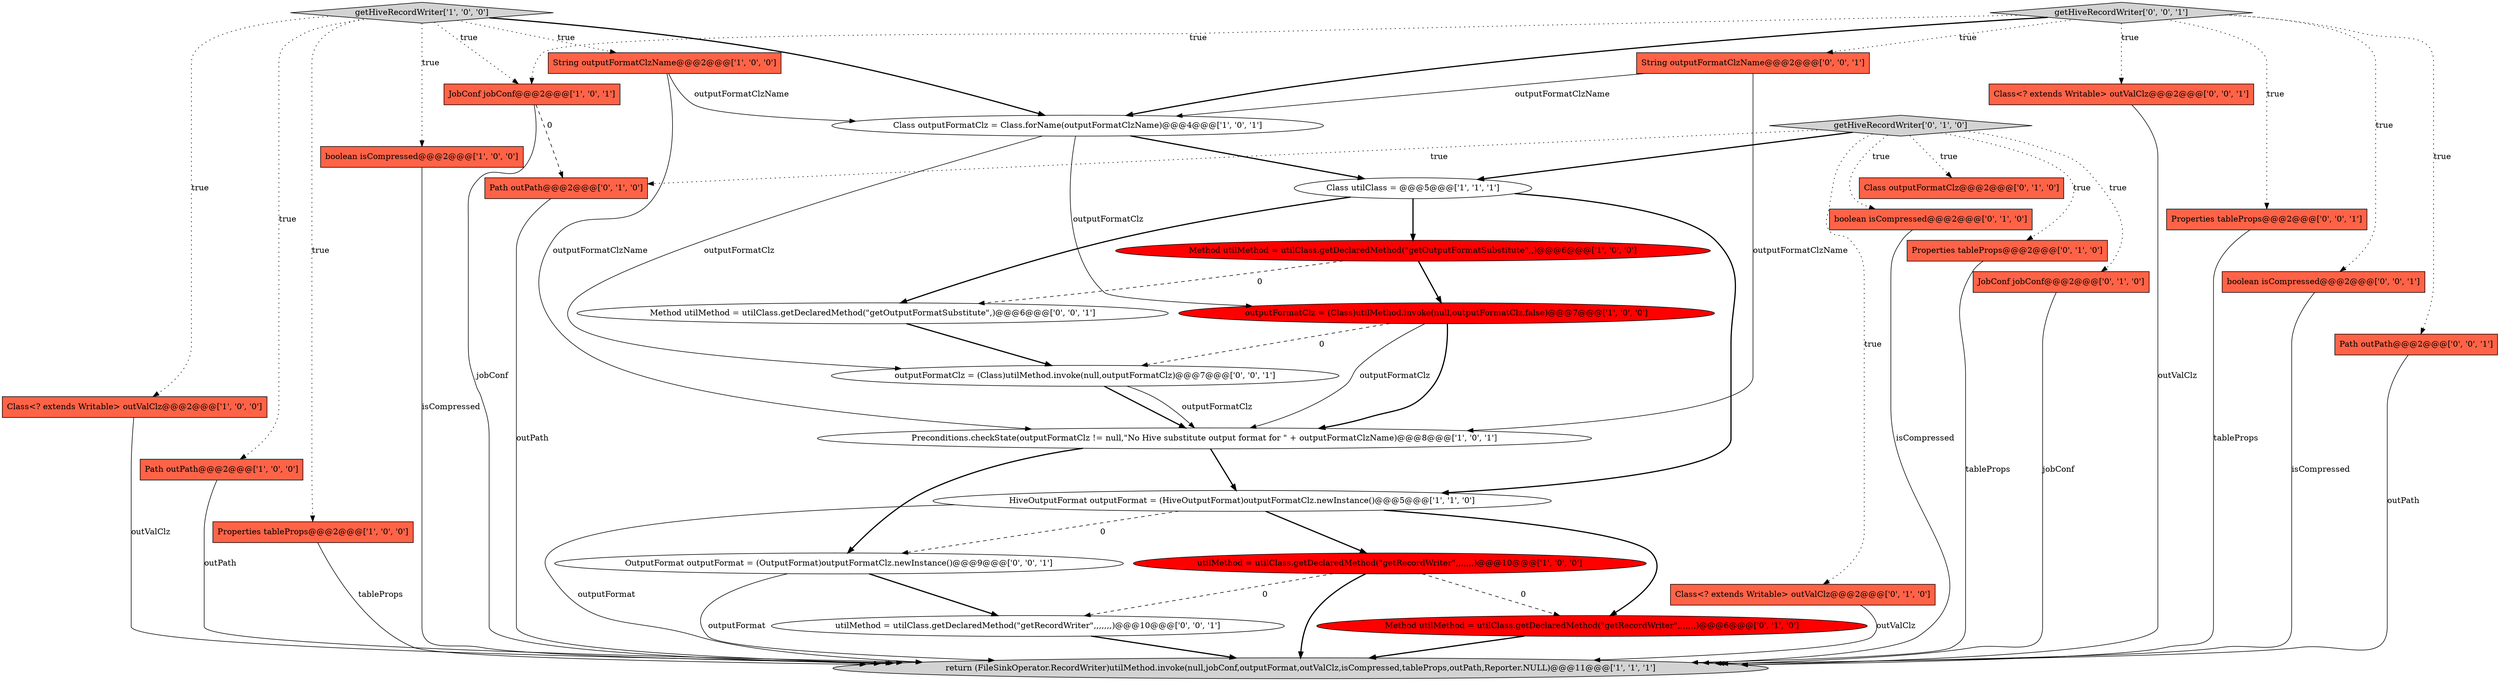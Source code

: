 digraph {
27 [style = filled, label = "Class<? extends Writable> outValClz@@@2@@@['0', '0', '1']", fillcolor = tomato, shape = box image = "AAA0AAABBB3BBB"];
7 [style = filled, label = "return (FileSinkOperator.RecordWriter)utilMethod.invoke(null,jobConf,outputFormat,outValClz,isCompressed,tableProps,outPath,Reporter.NULL)@@@11@@@['1', '1', '1']", fillcolor = lightgray, shape = ellipse image = "AAA0AAABBB1BBB"];
20 [style = filled, label = "getHiveRecordWriter['0', '1', '0']", fillcolor = lightgray, shape = diamond image = "AAA0AAABBB2BBB"];
9 [style = filled, label = "boolean isCompressed@@@2@@@['1', '0', '0']", fillcolor = tomato, shape = box image = "AAA0AAABBB1BBB"];
32 [style = filled, label = "Method utilMethod = utilClass.getDeclaredMethod(\"getOutputFormatSubstitute\",)@@@6@@@['0', '0', '1']", fillcolor = white, shape = ellipse image = "AAA0AAABBB3BBB"];
24 [style = filled, label = "String outputFormatClzName@@@2@@@['0', '0', '1']", fillcolor = tomato, shape = box image = "AAA0AAABBB3BBB"];
19 [style = filled, label = "Class<? extends Writable> outValClz@@@2@@@['0', '1', '0']", fillcolor = tomato, shape = box image = "AAA0AAABBB2BBB"];
6 [style = filled, label = "Class outputFormatClz = Class.forName(outputFormatClzName)@@@4@@@['1', '0', '1']", fillcolor = white, shape = ellipse image = "AAA0AAABBB1BBB"];
21 [style = filled, label = "Path outPath@@@2@@@['0', '1', '0']", fillcolor = tomato, shape = box image = "AAA1AAABBB2BBB"];
5 [style = filled, label = "Class<? extends Writable> outValClz@@@2@@@['1', '0', '0']", fillcolor = tomato, shape = box image = "AAA0AAABBB1BBB"];
10 [style = filled, label = "utilMethod = utilClass.getDeclaredMethod(\"getRecordWriter\",,,,,,,)@@@10@@@['1', '0', '0']", fillcolor = red, shape = ellipse image = "AAA1AAABBB1BBB"];
14 [style = filled, label = "JobConf jobConf@@@2@@@['1', '0', '1']", fillcolor = tomato, shape = box image = "AAA0AAABBB1BBB"];
28 [style = filled, label = "Properties tableProps@@@2@@@['0', '0', '1']", fillcolor = tomato, shape = box image = "AAA0AAABBB3BBB"];
17 [style = filled, label = "boolean isCompressed@@@2@@@['0', '1', '0']", fillcolor = tomato, shape = box image = "AAA0AAABBB2BBB"];
18 [style = filled, label = "Properties tableProps@@@2@@@['0', '1', '0']", fillcolor = tomato, shape = box image = "AAA0AAABBB2BBB"];
15 [style = filled, label = "Class outputFormatClz@@@2@@@['0', '1', '0']", fillcolor = tomato, shape = box image = "AAA0AAABBB2BBB"];
30 [style = filled, label = "utilMethod = utilClass.getDeclaredMethod(\"getRecordWriter\",,,,,,,)@@@10@@@['0', '0', '1']", fillcolor = white, shape = ellipse image = "AAA0AAABBB3BBB"];
31 [style = filled, label = "boolean isCompressed@@@2@@@['0', '0', '1']", fillcolor = tomato, shape = box image = "AAA0AAABBB3BBB"];
16 [style = filled, label = "JobConf jobConf@@@2@@@['0', '1', '0']", fillcolor = tomato, shape = box image = "AAA0AAABBB2BBB"];
29 [style = filled, label = "outputFormatClz = (Class)utilMethod.invoke(null,outputFormatClz)@@@7@@@['0', '0', '1']", fillcolor = white, shape = ellipse image = "AAA0AAABBB3BBB"];
13 [style = filled, label = "Method utilMethod = utilClass.getDeclaredMethod(\"getOutputFormatSubstitute\",,)@@@6@@@['1', '0', '0']", fillcolor = red, shape = ellipse image = "AAA1AAABBB1BBB"];
25 [style = filled, label = "getHiveRecordWriter['0', '0', '1']", fillcolor = lightgray, shape = diamond image = "AAA0AAABBB3BBB"];
23 [style = filled, label = "OutputFormat outputFormat = (OutputFormat)outputFormatClz.newInstance()@@@9@@@['0', '0', '1']", fillcolor = white, shape = ellipse image = "AAA0AAABBB3BBB"];
1 [style = filled, label = "String outputFormatClzName@@@2@@@['1', '0', '0']", fillcolor = tomato, shape = box image = "AAA0AAABBB1BBB"];
0 [style = filled, label = "Preconditions.checkState(outputFormatClz != null,\"No Hive substitute output format for \" + outputFormatClzName)@@@8@@@['1', '0', '1']", fillcolor = white, shape = ellipse image = "AAA0AAABBB1BBB"];
11 [style = filled, label = "Path outPath@@@2@@@['1', '0', '0']", fillcolor = tomato, shape = box image = "AAA0AAABBB1BBB"];
4 [style = filled, label = "Properties tableProps@@@2@@@['1', '0', '0']", fillcolor = tomato, shape = box image = "AAA0AAABBB1BBB"];
3 [style = filled, label = "Class utilClass = @@@5@@@['1', '1', '1']", fillcolor = white, shape = ellipse image = "AAA0AAABBB1BBB"];
12 [style = filled, label = "outputFormatClz = (Class)utilMethod.invoke(null,outputFormatClz,false)@@@7@@@['1', '0', '0']", fillcolor = red, shape = ellipse image = "AAA1AAABBB1BBB"];
2 [style = filled, label = "HiveOutputFormat outputFormat = (HiveOutputFormat)outputFormatClz.newInstance()@@@5@@@['1', '1', '0']", fillcolor = white, shape = ellipse image = "AAA0AAABBB1BBB"];
8 [style = filled, label = "getHiveRecordWriter['1', '0', '0']", fillcolor = lightgray, shape = diamond image = "AAA0AAABBB1BBB"];
26 [style = filled, label = "Path outPath@@@2@@@['0', '0', '1']", fillcolor = tomato, shape = box image = "AAA0AAABBB3BBB"];
22 [style = filled, label = "Method utilMethod = utilClass.getDeclaredMethod(\"getRecordWriter\",,,,,,,)@@@6@@@['0', '1', '0']", fillcolor = red, shape = ellipse image = "AAA1AAABBB2BBB"];
2->23 [style = dashed, label="0"];
24->6 [style = solid, label="outputFormatClzName"];
6->3 [style = bold, label=""];
1->0 [style = solid, label="outputFormatClzName"];
23->30 [style = bold, label=""];
9->7 [style = solid, label="isCompressed"];
1->6 [style = solid, label="outputFormatClzName"];
31->7 [style = solid, label="isCompressed"];
25->31 [style = dotted, label="true"];
20->17 [style = dotted, label="true"];
6->12 [style = solid, label="outputFormatClz"];
0->2 [style = bold, label=""];
27->7 [style = solid, label="outValClz"];
29->0 [style = bold, label=""];
28->7 [style = solid, label="tableProps"];
25->24 [style = dotted, label="true"];
8->6 [style = bold, label=""];
25->28 [style = dotted, label="true"];
23->7 [style = solid, label="outputFormat"];
20->3 [style = bold, label=""];
19->7 [style = solid, label="outValClz"];
20->21 [style = dotted, label="true"];
11->7 [style = solid, label="outPath"];
25->14 [style = dotted, label="true"];
25->6 [style = bold, label=""];
2->10 [style = bold, label=""];
10->22 [style = dashed, label="0"];
12->0 [style = bold, label=""];
10->7 [style = bold, label=""];
22->7 [style = bold, label=""];
8->4 [style = dotted, label="true"];
20->16 [style = dotted, label="true"];
13->32 [style = dashed, label="0"];
32->29 [style = bold, label=""];
8->1 [style = dotted, label="true"];
29->0 [style = solid, label="outputFormatClz"];
2->7 [style = solid, label="outputFormat"];
21->7 [style = solid, label="outPath"];
10->30 [style = dashed, label="0"];
14->7 [style = solid, label="jobConf"];
13->12 [style = bold, label=""];
0->23 [style = bold, label=""];
5->7 [style = solid, label="outValClz"];
24->0 [style = solid, label="outputFormatClzName"];
16->7 [style = solid, label="jobConf"];
3->2 [style = bold, label=""];
4->7 [style = solid, label="tableProps"];
8->5 [style = dotted, label="true"];
30->7 [style = bold, label=""];
8->14 [style = dotted, label="true"];
6->29 [style = solid, label="outputFormatClz"];
12->29 [style = dashed, label="0"];
20->18 [style = dotted, label="true"];
3->13 [style = bold, label=""];
8->11 [style = dotted, label="true"];
14->21 [style = dashed, label="0"];
18->7 [style = solid, label="tableProps"];
20->19 [style = dotted, label="true"];
26->7 [style = solid, label="outPath"];
8->9 [style = dotted, label="true"];
2->22 [style = bold, label=""];
3->32 [style = bold, label=""];
25->27 [style = dotted, label="true"];
25->26 [style = dotted, label="true"];
20->15 [style = dotted, label="true"];
12->0 [style = solid, label="outputFormatClz"];
17->7 [style = solid, label="isCompressed"];
}
